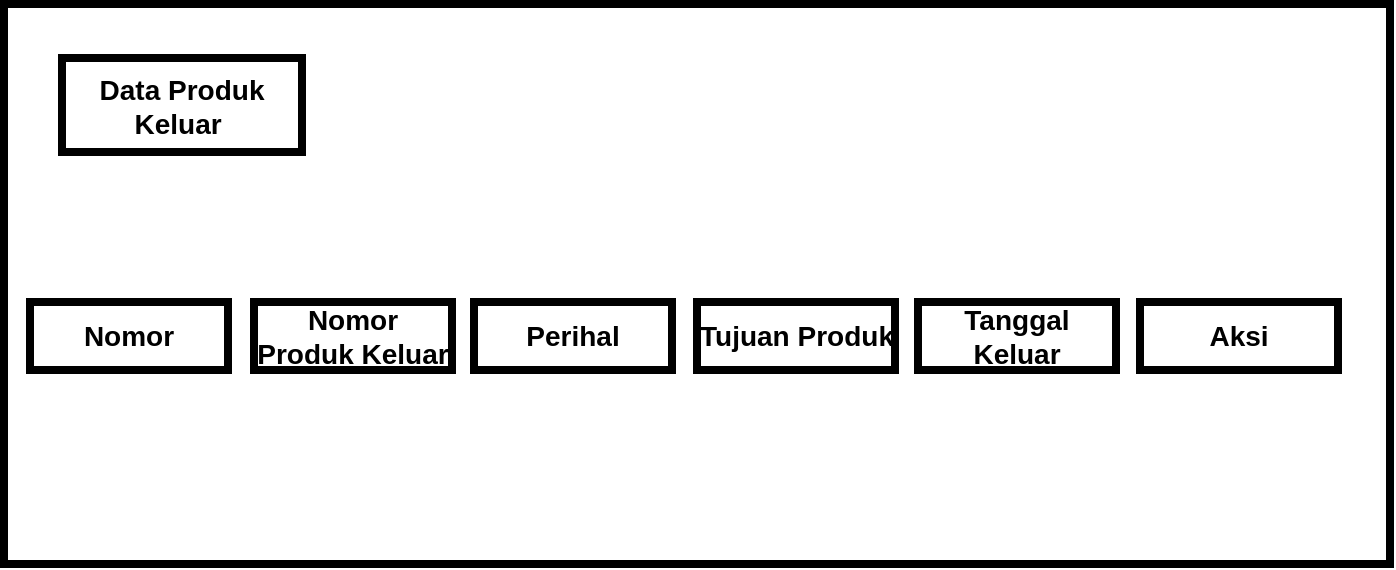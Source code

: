 <mxfile>
    <diagram id="w91AA-7LpXRxdjO6SVYn" name="Page-1">
        <mxGraphModel dx="843" dy="686" grid="0" gridSize="10" guides="1" tooltips="1" connect="1" arrows="1" fold="1" page="1" pageScale="1" pageWidth="850" pageHeight="1100" background="#ffffff" math="0" shadow="0">
            <root>
                <mxCell id="0"/>
                <mxCell id="1" parent="0"/>
                <mxCell id="47" value="Text" style="text;strokeColor=none;align=center;fillColor=none;html=1;verticalAlign=middle;whiteSpace=wrap;rounded=0;" vertex="1" parent="1">
                    <mxGeometry x="585" y="617" width="60" height="30" as="geometry"/>
                </mxCell>
                <mxCell id="48" value="" style="rounded=0;whiteSpace=wrap;html=1;strokeWidth=4;fillColor=#FFFFFF;strokeColor=#000000;" vertex="1" parent="1">
                    <mxGeometry x="29" y="486" width="693" height="280" as="geometry"/>
                </mxCell>
                <mxCell id="60" value="&lt;b&gt;&lt;font style=&quot;font-size: 14px;&quot; color=&quot;#000000&quot;&gt;Data Produk Keluar&amp;nbsp;&lt;/font&gt;&lt;/b&gt;" style="rounded=0;whiteSpace=wrap;html=1;strokeColor=#000000;strokeWidth=4;fillColor=#FFFFFF;" vertex="1" parent="1">
                    <mxGeometry x="58" y="513" width="120" height="47" as="geometry"/>
                </mxCell>
                <mxCell id="64" value="&lt;b&gt;Nomor&lt;/b&gt;" style="rounded=0;whiteSpace=wrap;html=1;strokeColor=#000000;strokeWidth=4;fontSize=14;fontColor=#000000;fillColor=#FFFFFF;" vertex="1" parent="1">
                    <mxGeometry x="42" y="635" width="99" height="34" as="geometry"/>
                </mxCell>
                <mxCell id="67" value="&lt;b&gt;Nomor Produk Keluar&lt;/b&gt;" style="rounded=0;whiteSpace=wrap;html=1;strokeColor=#000000;strokeWidth=4;fontSize=14;fontColor=#000000;fillColor=#FFFFFF;" vertex="1" parent="1">
                    <mxGeometry x="154" y="635" width="99" height="34" as="geometry"/>
                </mxCell>
                <mxCell id="68" value="&lt;b&gt;Aksi&lt;/b&gt;" style="rounded=0;whiteSpace=wrap;html=1;strokeColor=#000000;strokeWidth=4;fontSize=14;fontColor=#000000;fillColor=#FFFFFF;" vertex="1" parent="1">
                    <mxGeometry x="597" y="635" width="99" height="34" as="geometry"/>
                </mxCell>
                <mxCell id="69" value="&lt;b&gt;Perihal&lt;/b&gt;" style="rounded=0;whiteSpace=wrap;html=1;strokeColor=#000000;strokeWidth=4;fontSize=14;fontColor=#000000;fillColor=#FFFFFF;" vertex="1" parent="1">
                    <mxGeometry x="264" y="635" width="99" height="34" as="geometry"/>
                </mxCell>
                <mxCell id="70" value="&lt;b&gt;Tujuan Produk&lt;/b&gt;" style="rounded=0;whiteSpace=wrap;html=1;strokeColor=#000000;strokeWidth=4;fontSize=14;fontColor=#000000;fillColor=#FFFFFF;" vertex="1" parent="1">
                    <mxGeometry x="375.5" y="635" width="99" height="34" as="geometry"/>
                </mxCell>
                <mxCell id="71" value="&lt;b&gt;Tanggal Keluar&lt;/b&gt;" style="rounded=0;whiteSpace=wrap;html=1;strokeColor=#000000;strokeWidth=4;fontSize=14;fontColor=#000000;fillColor=#FFFFFF;" vertex="1" parent="1">
                    <mxGeometry x="486" y="635" width="99" height="34" as="geometry"/>
                </mxCell>
            </root>
        </mxGraphModel>
    </diagram>
</mxfile>